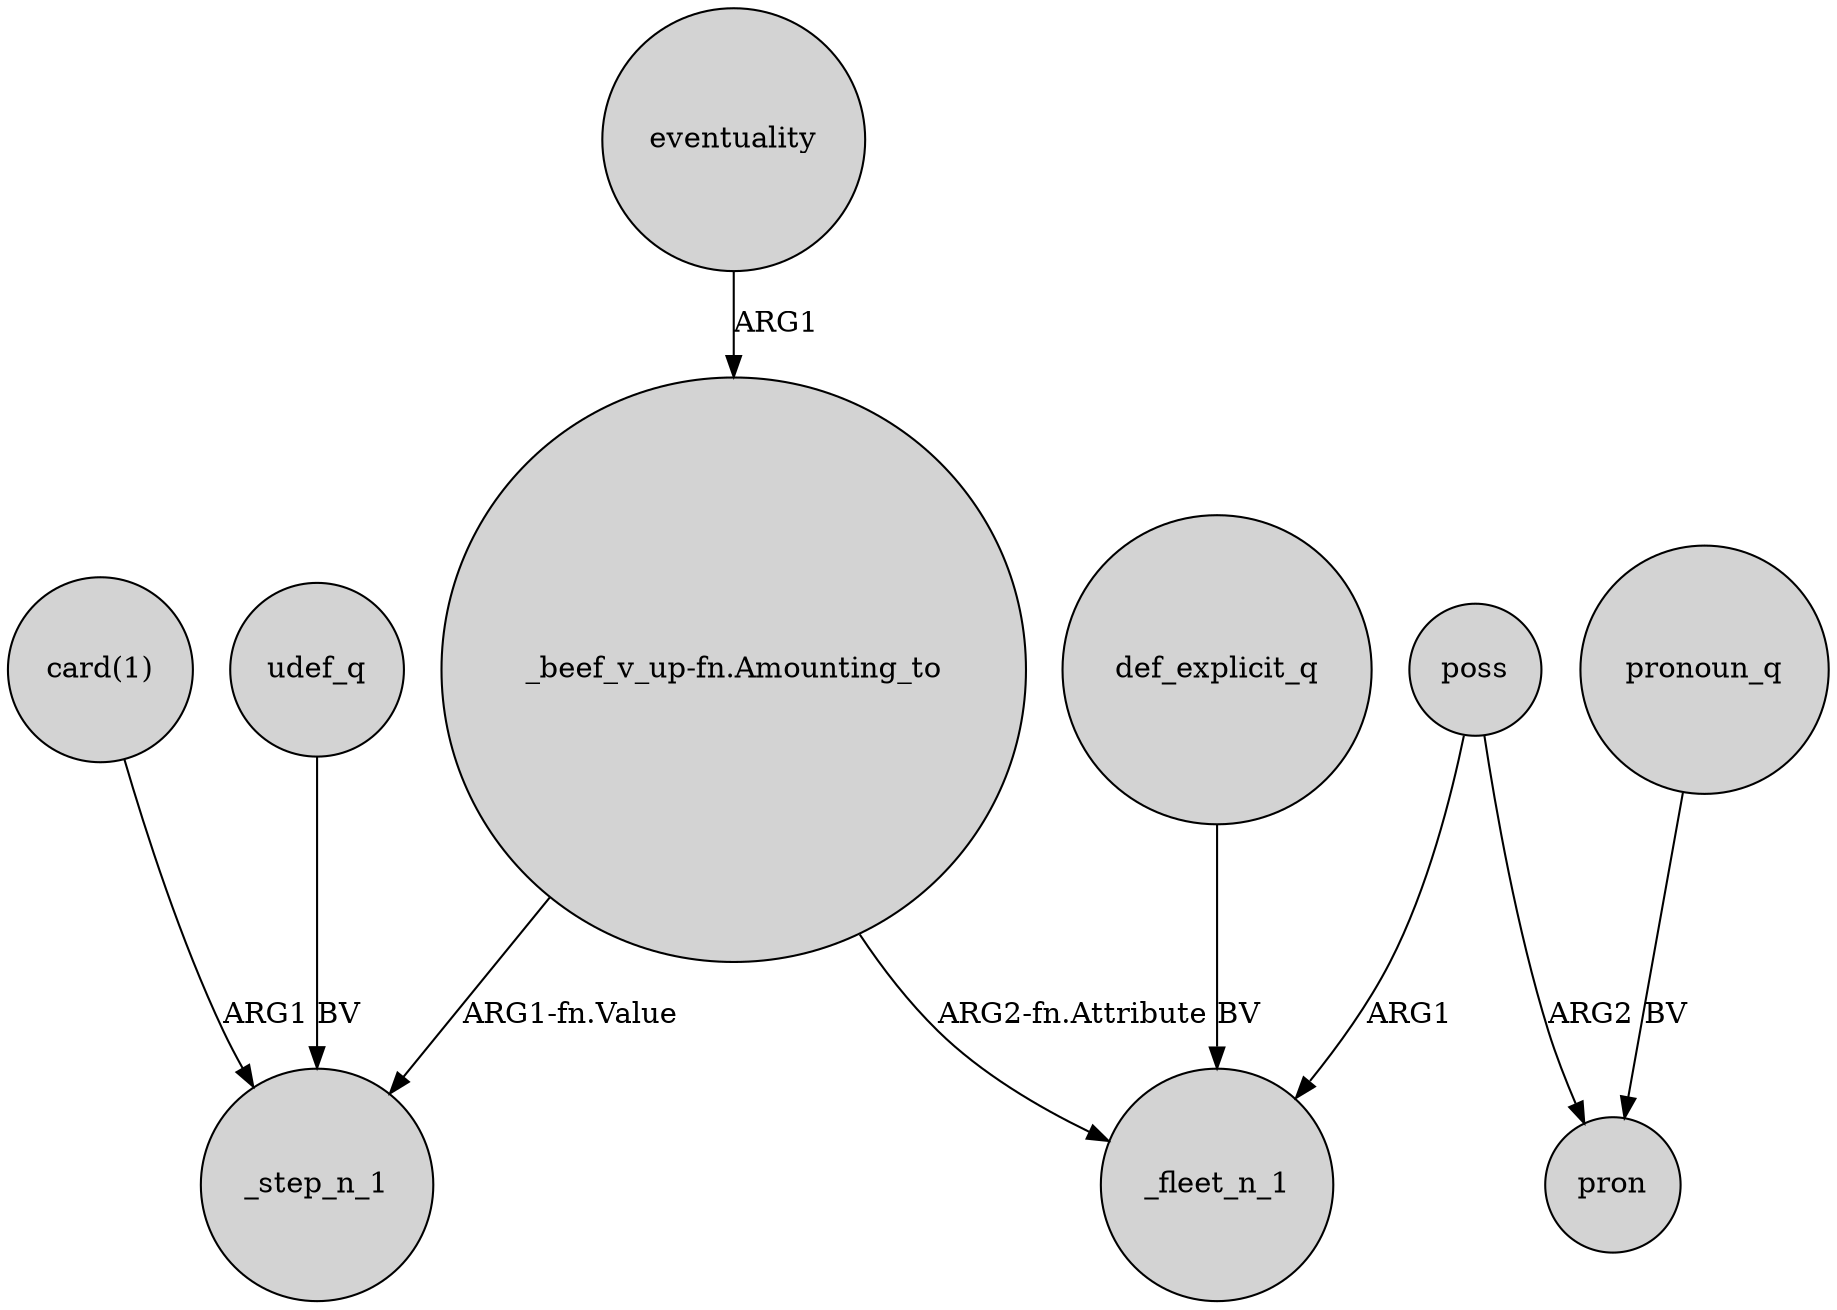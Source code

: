 digraph {
	node [shape=circle style=filled]
	"card(1)" -> _step_n_1 [label=ARG1]
	eventuality -> "_beef_v_up-fn.Amounting_to" [label=ARG1]
	def_explicit_q -> _fleet_n_1 [label=BV]
	"_beef_v_up-fn.Amounting_to" -> _step_n_1 [label="ARG1-fn.Value"]
	poss -> _fleet_n_1 [label=ARG1]
	udef_q -> _step_n_1 [label=BV]
	pronoun_q -> pron [label=BV]
	"_beef_v_up-fn.Amounting_to" -> _fleet_n_1 [label="ARG2-fn.Attribute"]
	poss -> pron [label=ARG2]
}

